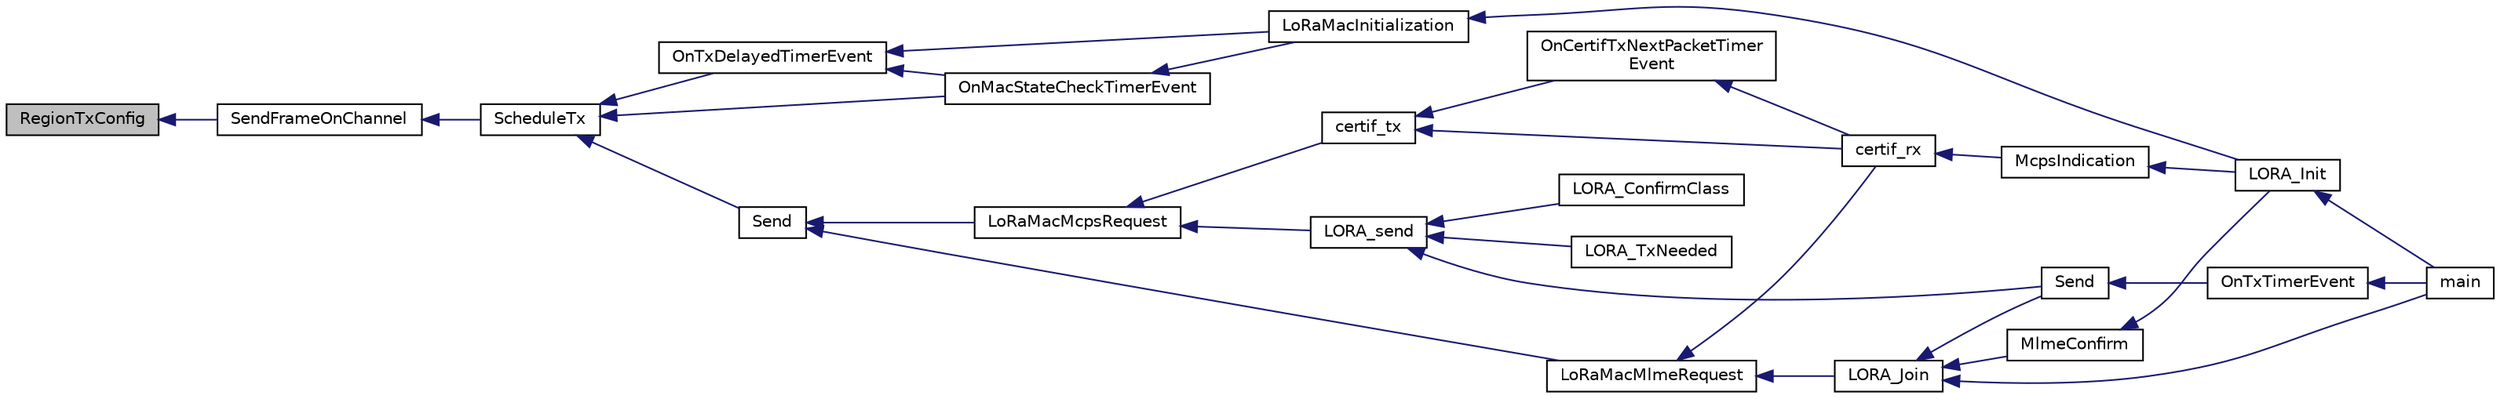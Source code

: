 digraph "RegionTxConfig"
{
  edge [fontname="Helvetica",fontsize="10",labelfontname="Helvetica",labelfontsize="10"];
  node [fontname="Helvetica",fontsize="10",shape=record];
  rankdir="LR";
  Node271 [label="RegionTxConfig",height=0.2,width=0.4,color="black", fillcolor="grey75", style="filled", fontcolor="black"];
  Node271 -> Node272 [dir="back",color="midnightblue",fontsize="10",style="solid"];
  Node272 [label="SendFrameOnChannel",height=0.2,width=0.4,color="black", fillcolor="white", style="filled",URL="$_lo_ra_mac_8c.html#a2a974677f0401e2575148082667331de",tooltip="LoRaMAC layer prepared frame buffer transmission with channel specification "];
  Node272 -> Node273 [dir="back",color="midnightblue",fontsize="10",style="solid"];
  Node273 [label="ScheduleTx",height=0.2,width=0.4,color="black", fillcolor="white", style="filled",URL="$_lo_ra_mac_8c.html#afac9f47df560a2c63ebe868fcf531716"];
  Node273 -> Node274 [dir="back",color="midnightblue",fontsize="10",style="solid"];
  Node274 [label="OnMacStateCheckTimerEvent",height=0.2,width=0.4,color="black", fillcolor="white", style="filled",URL="$_lo_ra_mac_8c.html#a3f66ff4ffb45c3be2a603fec651da617",tooltip="Function executed on Resend Frame timer event. "];
  Node274 -> Node275 [dir="back",color="midnightblue",fontsize="10",style="solid"];
  Node275 [label="LoRaMacInitialization",height=0.2,width=0.4,color="black", fillcolor="white", style="filled",URL="$group___l_o_r_a_m_a_c.html#ga7ca445cf825e45999810b3991273eba5",tooltip="LoRaMAC layer initialization "];
  Node275 -> Node276 [dir="back",color="midnightblue",fontsize="10",style="solid"];
  Node276 [label="LORA_Init",height=0.2,width=0.4,color="black", fillcolor="white", style="filled",URL="$lora_8h.html#a60e6c21550fcaf1cadb87454348046ad",tooltip="Lora Initialisation "];
  Node276 -> Node277 [dir="back",color="midnightblue",fontsize="10",style="solid"];
  Node277 [label="main",height=0.2,width=0.4,color="black", fillcolor="white", style="filled",URL="$main_8c.html#a840291bc02cba5474a4cb46a9b9566fe",tooltip="Main program "];
  Node273 -> Node278 [dir="back",color="midnightblue",fontsize="10",style="solid"];
  Node278 [label="OnTxDelayedTimerEvent",height=0.2,width=0.4,color="black", fillcolor="white", style="filled",URL="$_lo_ra_mac_8c.html#aff2188867ec43982ec7701c4815bc0ba",tooltip="Function executed on duty cycle delayed Tx timer event "];
  Node278 -> Node274 [dir="back",color="midnightblue",fontsize="10",style="solid"];
  Node278 -> Node275 [dir="back",color="midnightblue",fontsize="10",style="solid"];
  Node273 -> Node279 [dir="back",color="midnightblue",fontsize="10",style="solid"];
  Node279 [label="Send",height=0.2,width=0.4,color="black", fillcolor="white", style="filled",URL="$_lo_ra_mac_8c.html#a1d5d30b5cbe0349bab89375480c377bf",tooltip="LoRaMAC layer generic send frame "];
  Node279 -> Node280 [dir="back",color="midnightblue",fontsize="10",style="solid"];
  Node280 [label="LoRaMacMlmeRequest",height=0.2,width=0.4,color="black", fillcolor="white", style="filled",URL="$group___l_o_r_a_m_a_c.html#ga097113f30feecc17c780940ff74af33e",tooltip="LoRaMAC MLME-Request "];
  Node280 -> Node281 [dir="back",color="midnightblue",fontsize="10",style="solid"];
  Node281 [label="certif_rx",height=0.2,width=0.4,color="black", fillcolor="white", style="filled",URL="$lora-test_8h.html#ad5e51928ecf0cca8d4f33f9e9c10aba4"];
  Node281 -> Node282 [dir="back",color="midnightblue",fontsize="10",style="solid"];
  Node282 [label="McpsIndication",height=0.2,width=0.4,color="black", fillcolor="white", style="filled",URL="$lora_8c.html#aa62f56dcd70e02213fc6e5d0f04b3d1c",tooltip="MCPS-Indication event function "];
  Node282 -> Node276 [dir="back",color="midnightblue",fontsize="10",style="solid"];
  Node280 -> Node283 [dir="back",color="midnightblue",fontsize="10",style="solid"];
  Node283 [label="LORA_Join",height=0.2,width=0.4,color="black", fillcolor="white", style="filled",URL="$lora_8h.html#a3671e53923a80ddbbd43e56342fd94fa",tooltip="Join a Lora Network in classA  if the device is ABP, this is a pass through functon ..."];
  Node283 -> Node284 [dir="back",color="midnightblue",fontsize="10",style="solid"];
  Node284 [label="MlmeConfirm",height=0.2,width=0.4,color="black", fillcolor="white", style="filled",URL="$lora_8c.html#ab72b68cc96c6187003c5dd6e325a74c7",tooltip="MLME-Confirm event function "];
  Node284 -> Node276 [dir="back",color="midnightblue",fontsize="10",style="solid"];
  Node283 -> Node277 [dir="back",color="midnightblue",fontsize="10",style="solid"];
  Node283 -> Node285 [dir="back",color="midnightblue",fontsize="10",style="solid"];
  Node285 [label="Send",height=0.2,width=0.4,color="black", fillcolor="white", style="filled",URL="$main_8c.html#ac96d7cf33dce81bb57a803bb3839d458"];
  Node285 -> Node286 [dir="back",color="midnightblue",fontsize="10",style="solid"];
  Node286 [label="OnTxTimerEvent",height=0.2,width=0.4,color="black", fillcolor="white", style="filled",URL="$main_8c.html#aa660732a6ebc018e235409094d603160"];
  Node286 -> Node277 [dir="back",color="midnightblue",fontsize="10",style="solid"];
  Node279 -> Node287 [dir="back",color="midnightblue",fontsize="10",style="solid"];
  Node287 [label="LoRaMacMcpsRequest",height=0.2,width=0.4,color="black", fillcolor="white", style="filled",URL="$group___l_o_r_a_m_a_c.html#ga79768f8a3c22aaff84d4dfcc77ad508c",tooltip="LoRaMAC MCPS-Request "];
  Node287 -> Node288 [dir="back",color="midnightblue",fontsize="10",style="solid"];
  Node288 [label="certif_tx",height=0.2,width=0.4,color="black", fillcolor="white", style="filled",URL="$lora-test_8c.html#a735361add977554215fd3e1e70b74760"];
  Node288 -> Node281 [dir="back",color="midnightblue",fontsize="10",style="solid"];
  Node288 -> Node289 [dir="back",color="midnightblue",fontsize="10",style="solid"];
  Node289 [label="OnCertifTxNextPacketTimer\lEvent",height=0.2,width=0.4,color="black", fillcolor="white", style="filled",URL="$lora-test_8c.html#a2e3edcd940d4df35743fe87783f89bbc",tooltip="Function executed on TxNextPacket Timeout event "];
  Node289 -> Node281 [dir="back",color="midnightblue",fontsize="10",style="solid"];
  Node287 -> Node290 [dir="back",color="midnightblue",fontsize="10",style="solid"];
  Node290 [label="LORA_send",height=0.2,width=0.4,color="black", fillcolor="white", style="filled",URL="$lora_8h.html#a343d8f2ddf9b21cb458e4a3e09076b5e",tooltip="run Lora classA state Machine "];
  Node290 -> Node285 [dir="back",color="midnightblue",fontsize="10",style="solid"];
  Node290 -> Node291 [dir="back",color="midnightblue",fontsize="10",style="solid"];
  Node291 [label="LORA_ConfirmClass",height=0.2,width=0.4,color="black", fillcolor="white", style="filled",URL="$main_8c.html#abf14859b334f10d0a38ee8489bee4bc1"];
  Node290 -> Node292 [dir="back",color="midnightblue",fontsize="10",style="solid"];
  Node292 [label="LORA_TxNeeded",height=0.2,width=0.4,color="black", fillcolor="white", style="filled",URL="$main_8c.html#a0bc8d6aec6bbd336bb8fd19cedd8a8b3"];
}
